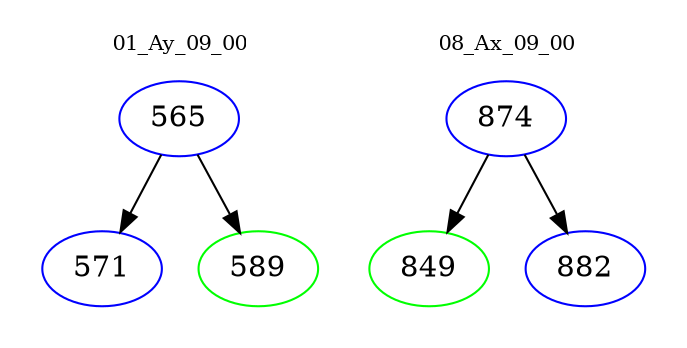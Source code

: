 digraph{
subgraph cluster_0 {
color = white
label = "01_Ay_09_00";
fontsize=10;
T0_565 [label="565", color="blue"]
T0_565 -> T0_571 [color="black"]
T0_571 [label="571", color="blue"]
T0_565 -> T0_589 [color="black"]
T0_589 [label="589", color="green"]
}
subgraph cluster_1 {
color = white
label = "08_Ax_09_00";
fontsize=10;
T1_874 [label="874", color="blue"]
T1_874 -> T1_849 [color="black"]
T1_849 [label="849", color="green"]
T1_874 -> T1_882 [color="black"]
T1_882 [label="882", color="blue"]
}
}
